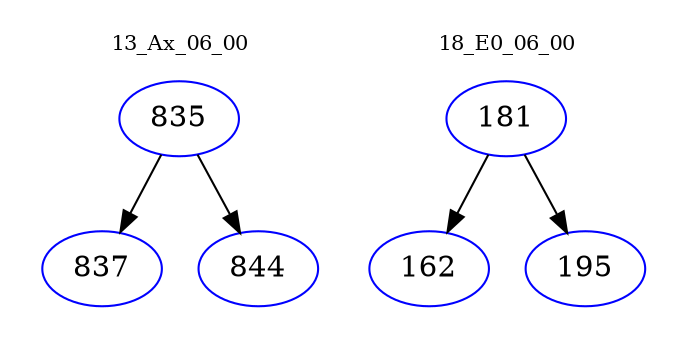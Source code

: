 digraph{
subgraph cluster_0 {
color = white
label = "13_Ax_06_00";
fontsize=10;
T0_835 [label="835", color="blue"]
T0_835 -> T0_837 [color="black"]
T0_837 [label="837", color="blue"]
T0_835 -> T0_844 [color="black"]
T0_844 [label="844", color="blue"]
}
subgraph cluster_1 {
color = white
label = "18_E0_06_00";
fontsize=10;
T1_181 [label="181", color="blue"]
T1_181 -> T1_162 [color="black"]
T1_162 [label="162", color="blue"]
T1_181 -> T1_195 [color="black"]
T1_195 [label="195", color="blue"]
}
}
